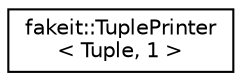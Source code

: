 digraph "Graphical Class Hierarchy"
{
  edge [fontname="Helvetica",fontsize="10",labelfontname="Helvetica",labelfontsize="10"];
  node [fontname="Helvetica",fontsize="10",shape=record];
  rankdir="LR";
  Node1 [label="fakeit::TuplePrinter\l\< Tuple, 1 \>",height=0.2,width=0.4,color="black", fillcolor="white", style="filled",URL="$de/d01/structfakeit_1_1TuplePrinter_3_01Tuple_00_011_01_4.html"];
}

